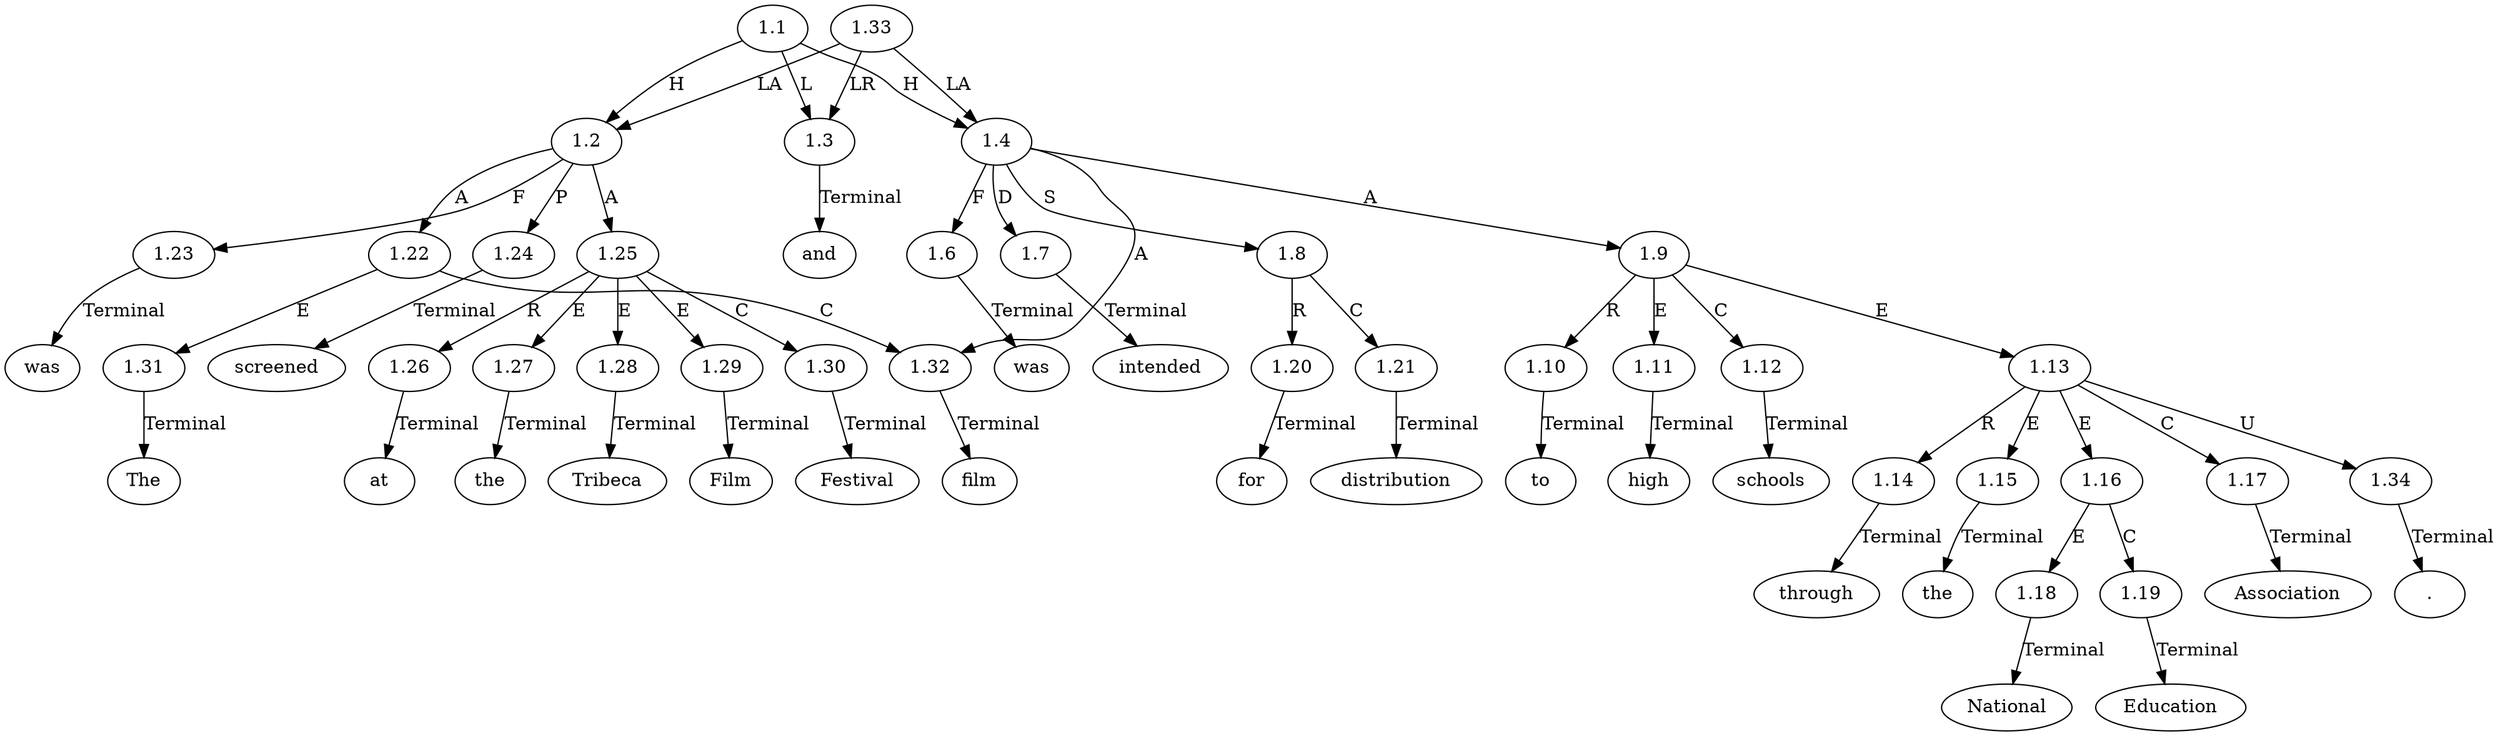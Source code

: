 // Graph
digraph {
	0.1 [label=The ordering=out]
	0.10 [label=and ordering=out]
	0.11 [label=was ordering=out]
	0.12 [label=intended ordering=out]
	0.13 [label=for ordering=out]
	0.14 [label=distribution ordering=out]
	0.15 [label=to ordering=out]
	0.16 [label=high ordering=out]
	0.17 [label=schools ordering=out]
	0.18 [label=through ordering=out]
	0.19 [label=the ordering=out]
	0.2 [label=film ordering=out]
	0.20 [label=National ordering=out]
	0.21 [label=Education ordering=out]
	0.22 [label=Association ordering=out]
	0.23 [label="." ordering=out]
	0.3 [label=was ordering=out]
	0.4 [label=screened ordering=out]
	0.5 [label=at ordering=out]
	0.6 [label=the ordering=out]
	0.7 [label=Tribeca ordering=out]
	0.8 [label=Film ordering=out]
	0.9 [label=Festival ordering=out]
	1.1 [label=1.1 ordering=out]
	1.2 [label=1.2 ordering=out]
	1.3 [label=1.3 ordering=out]
	1.4 [label=1.4 ordering=out]
	1.6 [label=1.6 ordering=out]
	1.7 [label=1.7 ordering=out]
	1.8 [label=1.8 ordering=out]
	1.9 [label=1.9 ordering=out]
	1.10 [label=1.10 ordering=out]
	1.11 [label=1.11 ordering=out]
	1.12 [label=1.12 ordering=out]
	1.13 [label=1.13 ordering=out]
	1.14 [label=1.14 ordering=out]
	1.15 [label=1.15 ordering=out]
	1.16 [label=1.16 ordering=out]
	1.17 [label=1.17 ordering=out]
	1.18 [label=1.18 ordering=out]
	1.19 [label=1.19 ordering=out]
	1.20 [label=1.20 ordering=out]
	1.21 [label=1.21 ordering=out]
	1.22 [label=1.22 ordering=out]
	1.23 [label=1.23 ordering=out]
	1.24 [label=1.24 ordering=out]
	1.25 [label=1.25 ordering=out]
	1.26 [label=1.26 ordering=out]
	1.27 [label=1.27 ordering=out]
	1.28 [label=1.28 ordering=out]
	1.29 [label=1.29 ordering=out]
	1.30 [label=1.30 ordering=out]
	1.31 [label=1.31 ordering=out]
	1.32 [label=1.32 ordering=out]
	1.33 [label=1.33 ordering=out]
	1.34 [label=1.34 ordering=out]
	1.1 -> 1.2 [label=H ordering=out]
	1.1 -> 1.3 [label=L ordering=out]
	1.1 -> 1.4 [label=H ordering=out]
	1.2 -> 1.22 [label=A ordering=out]
	1.2 -> 1.23 [label=F ordering=out]
	1.2 -> 1.24 [label=P ordering=out]
	1.2 -> 1.25 [label=A ordering=out]
	1.3 -> 0.10 [label=Terminal ordering=out]
	1.4 -> 1.6 [label=F ordering=out]
	1.4 -> 1.7 [label=D ordering=out]
	1.4 -> 1.8 [label=S ordering=out]
	1.4 -> 1.9 [label=A ordering=out]
	1.4 -> 1.32 [label=A ordering=out]
	1.6 -> 0.11 [label=Terminal ordering=out]
	1.7 -> 0.12 [label=Terminal ordering=out]
	1.8 -> 1.20 [label=R ordering=out]
	1.8 -> 1.21 [label=C ordering=out]
	1.9 -> 1.10 [label=R ordering=out]
	1.9 -> 1.11 [label=E ordering=out]
	1.9 -> 1.12 [label=C ordering=out]
	1.9 -> 1.13 [label=E ordering=out]
	1.10 -> 0.15 [label=Terminal ordering=out]
	1.11 -> 0.16 [label=Terminal ordering=out]
	1.12 -> 0.17 [label=Terminal ordering=out]
	1.13 -> 1.14 [label=R ordering=out]
	1.13 -> 1.15 [label=E ordering=out]
	1.13 -> 1.16 [label=E ordering=out]
	1.13 -> 1.17 [label=C ordering=out]
	1.13 -> 1.34 [label=U ordering=out]
	1.14 -> 0.18 [label=Terminal ordering=out]
	1.15 -> 0.19 [label=Terminal ordering=out]
	1.16 -> 1.18 [label=E ordering=out]
	1.16 -> 1.19 [label=C ordering=out]
	1.17 -> 0.22 [label=Terminal ordering=out]
	1.18 -> 0.20 [label=Terminal ordering=out]
	1.19 -> 0.21 [label=Terminal ordering=out]
	1.20 -> 0.13 [label=Terminal ordering=out]
	1.21 -> 0.14 [label=Terminal ordering=out]
	1.22 -> 1.31 [label=E ordering=out]
	1.22 -> 1.32 [label=C ordering=out]
	1.23 -> 0.3 [label=Terminal ordering=out]
	1.24 -> 0.4 [label=Terminal ordering=out]
	1.25 -> 1.26 [label=R ordering=out]
	1.25 -> 1.27 [label=E ordering=out]
	1.25 -> 1.28 [label=E ordering=out]
	1.25 -> 1.29 [label=E ordering=out]
	1.25 -> 1.30 [label=C ordering=out]
	1.26 -> 0.5 [label=Terminal ordering=out]
	1.27 -> 0.6 [label=Terminal ordering=out]
	1.28 -> 0.7 [label=Terminal ordering=out]
	1.29 -> 0.8 [label=Terminal ordering=out]
	1.30 -> 0.9 [label=Terminal ordering=out]
	1.31 -> 0.1 [label=Terminal ordering=out]
	1.32 -> 0.2 [label=Terminal ordering=out]
	1.33 -> 1.2 [label=LA ordering=out]
	1.33 -> 1.3 [label=LR ordering=out]
	1.33 -> 1.4 [label=LA ordering=out]
	1.34 -> 0.23 [label=Terminal ordering=out]
}
